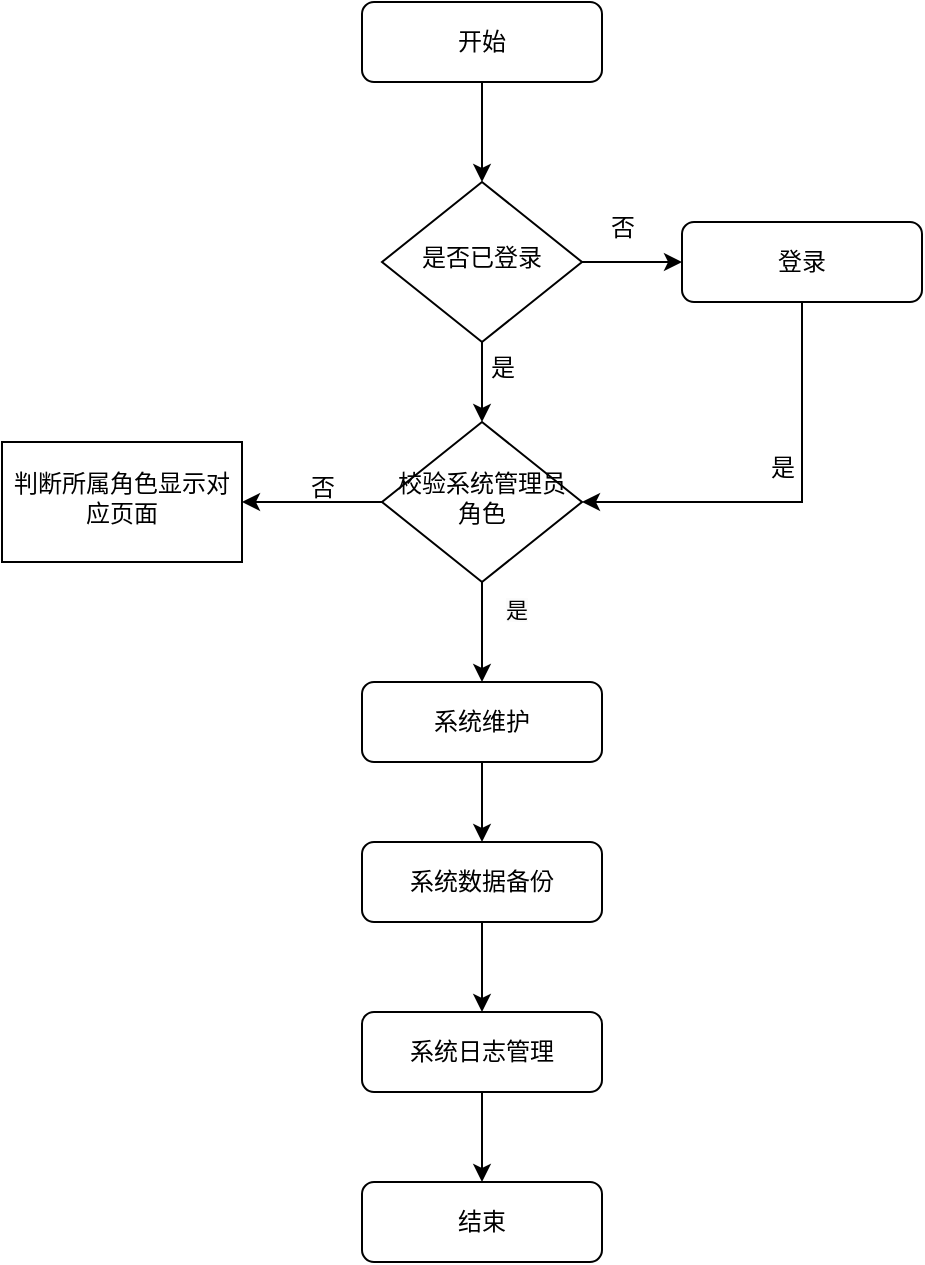 <mxfile version="22.0.4" type="github">
  <diagram name="第 1 页" id="BZnaN7S3bnM0qJhr0HkH">
    <mxGraphModel dx="2389" dy="913" grid="1" gridSize="10" guides="1" tooltips="1" connect="1" arrows="1" fold="1" page="1" pageScale="1" pageWidth="827" pageHeight="1169" math="0" shadow="0">
      <root>
        <mxCell id="0" />
        <mxCell id="1" parent="0" />
        <mxCell id="u1JmxFhAWkmv6a04dTfk-3" value="" style="edgeStyle=orthogonalEdgeStyle;rounded=0;orthogonalLoop=1;jettySize=auto;html=1;" edge="1" parent="1" source="E0ZBVPZO3-3RIW62sQe_-2" target="E0ZBVPZO3-3RIW62sQe_-5">
          <mxGeometry relative="1" as="geometry" />
        </mxCell>
        <mxCell id="E0ZBVPZO3-3RIW62sQe_-2" value="开始" style="rounded=1;whiteSpace=wrap;html=1;fontSize=12;glass=0;strokeWidth=1;shadow=0;" parent="1" vertex="1">
          <mxGeometry x="160" y="80" width="120" height="40" as="geometry" />
        </mxCell>
        <mxCell id="u1JmxFhAWkmv6a04dTfk-1" value="" style="edgeStyle=orthogonalEdgeStyle;rounded=0;orthogonalLoop=1;jettySize=auto;html=1;" edge="1" parent="1" source="E0ZBVPZO3-3RIW62sQe_-5" target="E0ZBVPZO3-3RIW62sQe_-6">
          <mxGeometry relative="1" as="geometry" />
        </mxCell>
        <mxCell id="u1JmxFhAWkmv6a04dTfk-4" value="" style="edgeStyle=orthogonalEdgeStyle;rounded=0;orthogonalLoop=1;jettySize=auto;html=1;" edge="1" parent="1" source="E0ZBVPZO3-3RIW62sQe_-5" target="E0ZBVPZO3-3RIW62sQe_-11">
          <mxGeometry relative="1" as="geometry" />
        </mxCell>
        <mxCell id="E0ZBVPZO3-3RIW62sQe_-5" value="是否已登录" style="rhombus;whiteSpace=wrap;html=1;shadow=0;fontFamily=Helvetica;fontSize=12;align=center;strokeWidth=1;spacing=6;spacingTop=-4;" parent="1" vertex="1">
          <mxGeometry x="170" y="170" width="100" height="80" as="geometry" />
        </mxCell>
        <mxCell id="u1JmxFhAWkmv6a04dTfk-7" value="" style="edgeStyle=orthogonalEdgeStyle;rounded=0;orthogonalLoop=1;jettySize=auto;html=1;entryX=1;entryY=0.5;entryDx=0;entryDy=0;" edge="1" parent="1" source="E0ZBVPZO3-3RIW62sQe_-6" target="E0ZBVPZO3-3RIW62sQe_-11">
          <mxGeometry relative="1" as="geometry">
            <mxPoint x="380" y="310" as="targetPoint" />
            <Array as="points">
              <mxPoint x="380" y="330" />
            </Array>
          </mxGeometry>
        </mxCell>
        <mxCell id="E0ZBVPZO3-3RIW62sQe_-6" value="登录" style="rounded=1;whiteSpace=wrap;html=1;fontSize=12;glass=0;strokeWidth=1;shadow=0;" parent="1" vertex="1">
          <mxGeometry x="320" y="190" width="120" height="40" as="geometry" />
        </mxCell>
        <mxCell id="E0ZBVPZO3-3RIW62sQe_-9" value="" style="edgeStyle=orthogonalEdgeStyle;rounded=0;orthogonalLoop=1;jettySize=auto;html=1;" parent="1" source="E0ZBVPZO3-3RIW62sQe_-11" target="E0ZBVPZO3-3RIW62sQe_-20" edge="1">
          <mxGeometry relative="1" as="geometry" />
        </mxCell>
        <mxCell id="GUZFHcnICTagkuR_ay7d-1" value="" style="edgeStyle=orthogonalEdgeStyle;rounded=0;orthogonalLoop=1;jettySize=auto;html=1;" parent="1" source="E0ZBVPZO3-3RIW62sQe_-11" target="E0ZBVPZO3-3RIW62sQe_-25" edge="1">
          <mxGeometry relative="1" as="geometry" />
        </mxCell>
        <mxCell id="E0ZBVPZO3-3RIW62sQe_-11" value="校验系统管理员角色" style="rhombus;whiteSpace=wrap;html=1;shadow=0;fontFamily=Helvetica;fontSize=12;align=center;strokeWidth=1;spacing=6;spacingTop=-4;" parent="1" vertex="1">
          <mxGeometry x="170" y="290" width="100" height="80" as="geometry" />
        </mxCell>
        <mxCell id="E0ZBVPZO3-3RIW62sQe_-12" value="结束" style="rounded=1;whiteSpace=wrap;html=1;fontSize=12;glass=0;strokeWidth=1;shadow=0;" parent="1" vertex="1">
          <mxGeometry x="160" y="670" width="120" height="40" as="geometry" />
        </mxCell>
        <mxCell id="E0ZBVPZO3-3RIW62sQe_-19" value="&lt;span style=&quot;color: rgb(0, 0, 0); font-family: Helvetica; font-size: 11px; font-style: normal; font-variant-ligatures: normal; font-variant-caps: normal; font-weight: 400; letter-spacing: normal; orphans: 2; text-align: center; text-indent: 0px; text-transform: none; widows: 2; word-spacing: 0px; -webkit-text-stroke-width: 0px; background-color: rgb(251, 251, 251); text-decoration-thickness: initial; text-decoration-style: initial; text-decoration-color: initial; float: none; display: inline !important;&quot;&gt;是&lt;/span&gt;" style="text;whiteSpace=wrap;html=1;" parent="1" vertex="1">
          <mxGeometry x="230" y="370" width="50" height="40" as="geometry" />
        </mxCell>
        <mxCell id="E0ZBVPZO3-3RIW62sQe_-20" value="判断所属角色显示对应页面" style="whiteSpace=wrap;html=1;shadow=0;strokeWidth=1;spacing=6;spacingTop=-4;" parent="1" vertex="1">
          <mxGeometry x="-20" y="300" width="120" height="60" as="geometry" />
        </mxCell>
        <mxCell id="E0ZBVPZO3-3RIW62sQe_-21" value="否" style="text;html=1;align=center;verticalAlign=middle;resizable=0;points=[];autosize=1;strokeColor=none;fillColor=none;" parent="1" vertex="1">
          <mxGeometry x="120" y="308" width="40" height="30" as="geometry" />
        </mxCell>
        <mxCell id="GUZFHcnICTagkuR_ay7d-3" value="" style="edgeStyle=orthogonalEdgeStyle;rounded=0;orthogonalLoop=1;jettySize=auto;html=1;" parent="1" source="E0ZBVPZO3-3RIW62sQe_-22" target="E0ZBVPZO3-3RIW62sQe_-24" edge="1">
          <mxGeometry relative="1" as="geometry" />
        </mxCell>
        <mxCell id="E0ZBVPZO3-3RIW62sQe_-22" value="系统数据备份" style="rounded=1;whiteSpace=wrap;html=1;fontSize=12;glass=0;strokeWidth=1;shadow=0;" parent="1" vertex="1">
          <mxGeometry x="160" y="500" width="120" height="40" as="geometry" />
        </mxCell>
        <mxCell id="GUZFHcnICTagkuR_ay7d-4" value="" style="edgeStyle=orthogonalEdgeStyle;rounded=0;orthogonalLoop=1;jettySize=auto;html=1;" parent="1" source="E0ZBVPZO3-3RIW62sQe_-24" target="E0ZBVPZO3-3RIW62sQe_-12" edge="1">
          <mxGeometry relative="1" as="geometry" />
        </mxCell>
        <mxCell id="E0ZBVPZO3-3RIW62sQe_-24" value="系统日志管理" style="rounded=1;whiteSpace=wrap;html=1;fontSize=12;glass=0;strokeWidth=1;shadow=0;" parent="1" vertex="1">
          <mxGeometry x="160" y="585" width="120" height="40" as="geometry" />
        </mxCell>
        <mxCell id="GUZFHcnICTagkuR_ay7d-2" value="" style="edgeStyle=orthogonalEdgeStyle;rounded=0;orthogonalLoop=1;jettySize=auto;html=1;" parent="1" source="E0ZBVPZO3-3RIW62sQe_-25" target="E0ZBVPZO3-3RIW62sQe_-22" edge="1">
          <mxGeometry relative="1" as="geometry" />
        </mxCell>
        <mxCell id="E0ZBVPZO3-3RIW62sQe_-25" value="系统维护" style="rounded=1;whiteSpace=wrap;html=1;fontSize=12;glass=0;strokeWidth=1;shadow=0;" parent="1" vertex="1">
          <mxGeometry x="160" y="420" width="120" height="40" as="geometry" />
        </mxCell>
        <mxCell id="u1JmxFhAWkmv6a04dTfk-2" value="否" style="text;html=1;align=center;verticalAlign=middle;resizable=0;points=[];autosize=1;strokeColor=none;fillColor=none;" vertex="1" parent="1">
          <mxGeometry x="270" y="178" width="40" height="30" as="geometry" />
        </mxCell>
        <mxCell id="u1JmxFhAWkmv6a04dTfk-5" value="是" style="text;html=1;align=center;verticalAlign=middle;resizable=0;points=[];autosize=1;strokeColor=none;fillColor=none;" vertex="1" parent="1">
          <mxGeometry x="210" y="248" width="40" height="30" as="geometry" />
        </mxCell>
        <mxCell id="u1JmxFhAWkmv6a04dTfk-8" value="是" style="text;html=1;align=center;verticalAlign=middle;resizable=0;points=[];autosize=1;strokeColor=none;fillColor=none;" vertex="1" parent="1">
          <mxGeometry x="350" y="298" width="40" height="30" as="geometry" />
        </mxCell>
      </root>
    </mxGraphModel>
  </diagram>
</mxfile>

